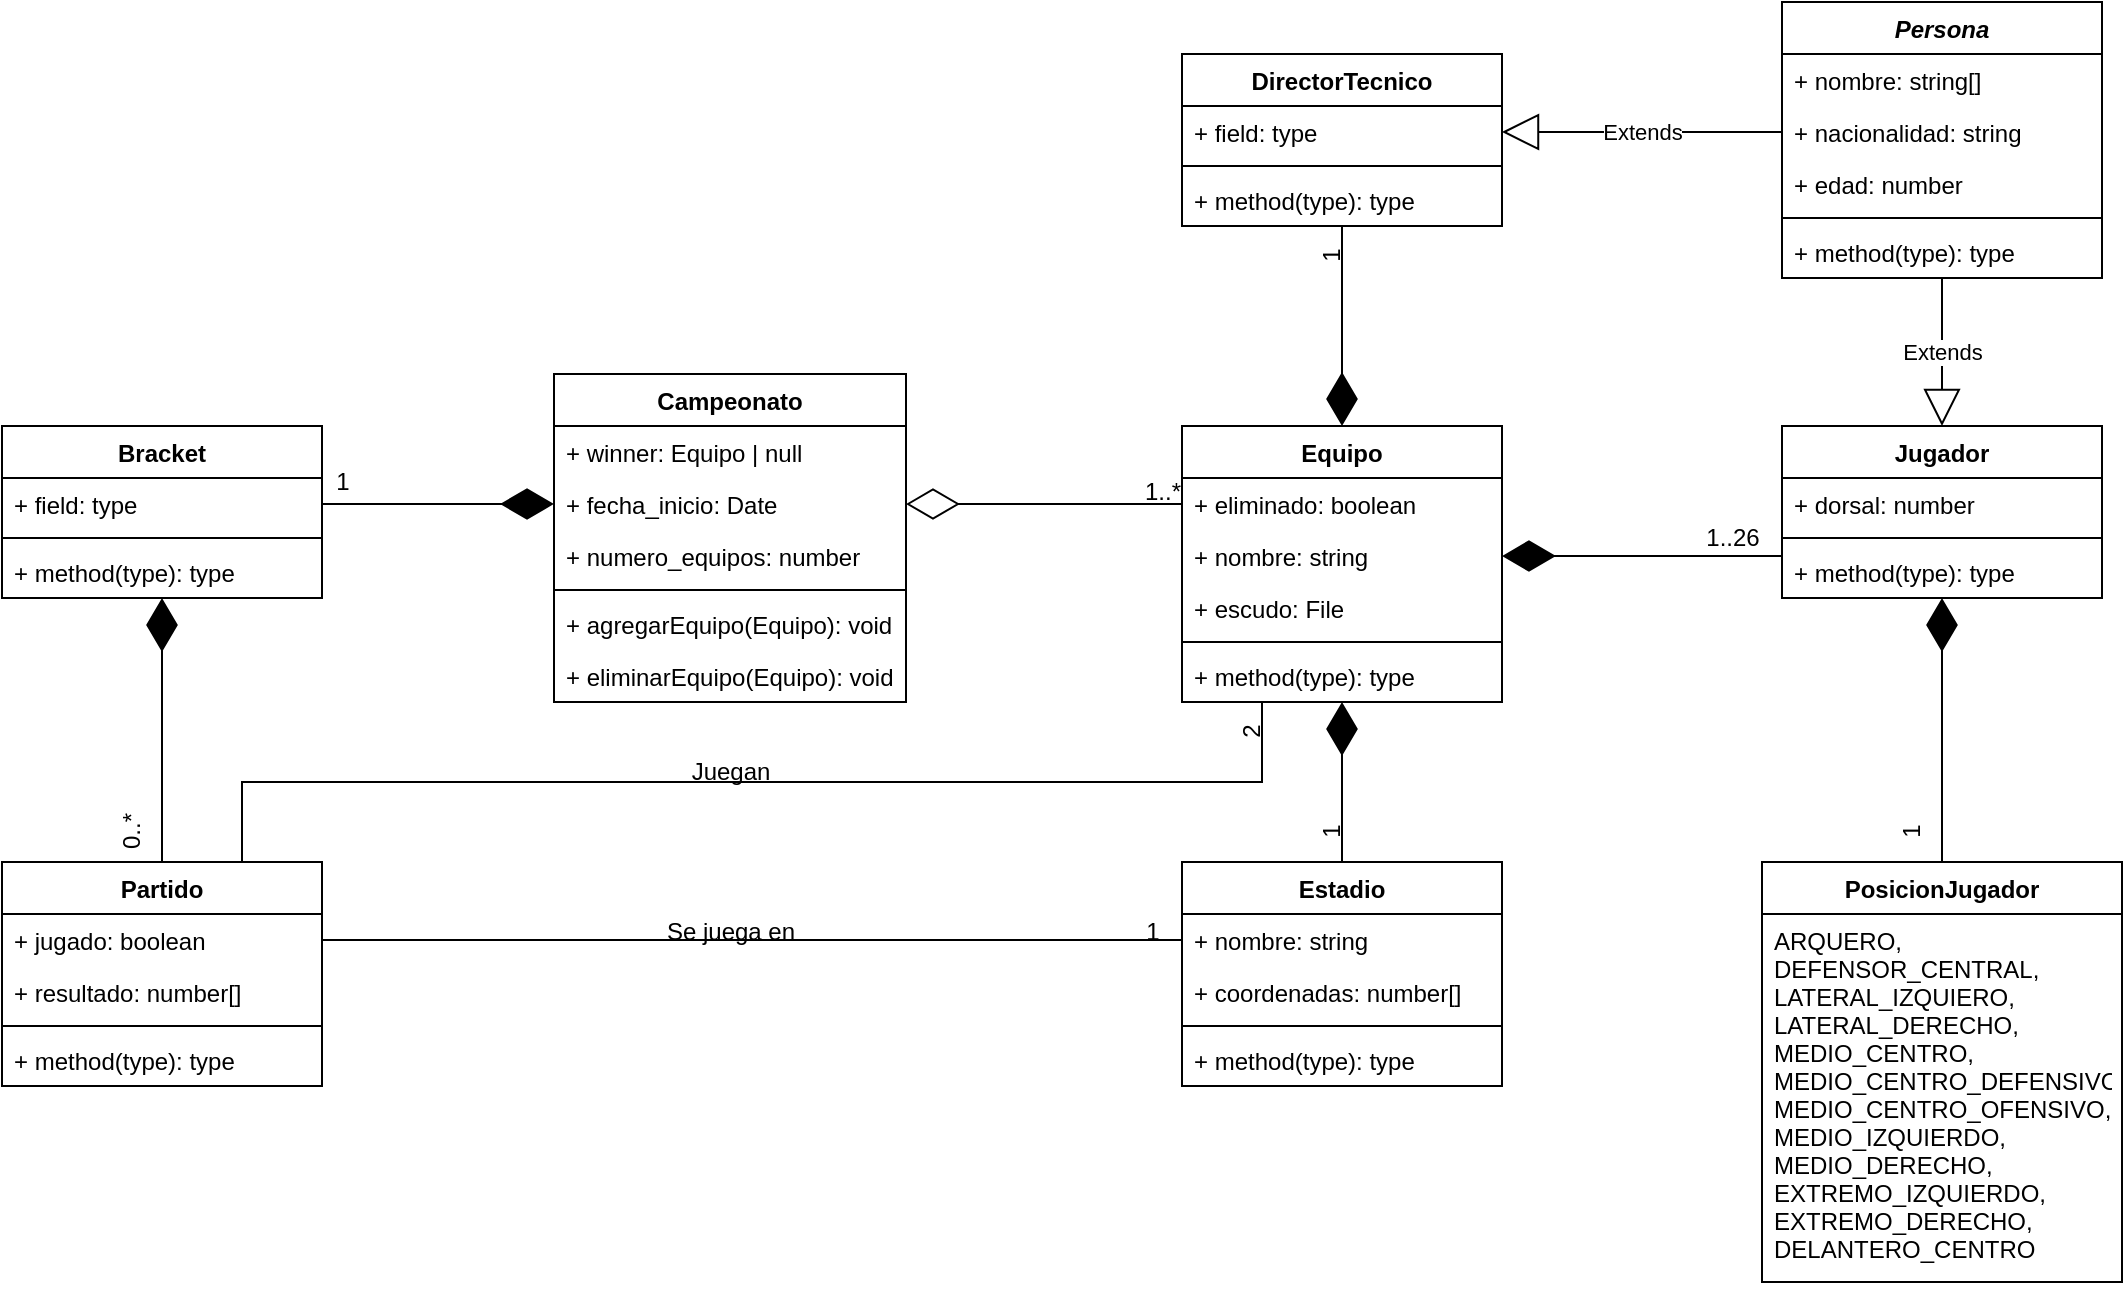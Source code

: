 <mxfile version="20.5.2" type="device"><diagram id="C5RBs43oDa-KdzZeNtuy" name="Page-1"><mxGraphModel dx="868" dy="481" grid="1" gridSize="10" guides="1" tooltips="1" connect="1" arrows="1" fold="1" page="1" pageScale="1" pageWidth="827" pageHeight="1169" math="0" shadow="0"><root><mxCell id="WIyWlLk6GJQsqaUBKTNV-0"/><mxCell id="WIyWlLk6GJQsqaUBKTNV-1" parent="WIyWlLk6GJQsqaUBKTNV-0"/><mxCell id="YnYgKwFMJ1RTBgg2w8o9-0" value="Campeonato" style="swimlane;fontStyle=1;align=center;verticalAlign=top;childLayout=stackLayout;horizontal=1;startSize=26;horizontalStack=0;resizeParent=1;resizeParentMax=0;resizeLast=0;collapsible=1;marginBottom=0;" vertex="1" parent="WIyWlLk6GJQsqaUBKTNV-1"><mxGeometry x="326" y="186" width="176" height="164" as="geometry"/></mxCell><mxCell id="YnYgKwFMJ1RTBgg2w8o9-50" value="+ winner: Equipo | null" style="text;strokeColor=none;fillColor=none;align=left;verticalAlign=top;spacingLeft=4;spacingRight=4;overflow=hidden;rotatable=0;points=[[0,0.5],[1,0.5]];portConstraint=eastwest;" vertex="1" parent="YnYgKwFMJ1RTBgg2w8o9-0"><mxGeometry y="26" width="176" height="26" as="geometry"/></mxCell><mxCell id="YnYgKwFMJ1RTBgg2w8o9-1" value="+ fecha_inicio: Date" style="text;strokeColor=none;fillColor=none;align=left;verticalAlign=top;spacingLeft=4;spacingRight=4;overflow=hidden;rotatable=0;points=[[0,0.5],[1,0.5]];portConstraint=eastwest;" vertex="1" parent="YnYgKwFMJ1RTBgg2w8o9-0"><mxGeometry y="52" width="176" height="26" as="geometry"/></mxCell><mxCell id="YnYgKwFMJ1RTBgg2w8o9-80" value="+ numero_equipos: number" style="text;strokeColor=none;fillColor=none;align=left;verticalAlign=top;spacingLeft=4;spacingRight=4;overflow=hidden;rotatable=0;points=[[0,0.5],[1,0.5]];portConstraint=eastwest;" vertex="1" parent="YnYgKwFMJ1RTBgg2w8o9-0"><mxGeometry y="78" width="176" height="26" as="geometry"/></mxCell><mxCell id="YnYgKwFMJ1RTBgg2w8o9-2" value="" style="line;strokeWidth=1;fillColor=none;align=left;verticalAlign=middle;spacingTop=-1;spacingLeft=3;spacingRight=3;rotatable=0;labelPosition=right;points=[];portConstraint=eastwest;strokeColor=inherit;" vertex="1" parent="YnYgKwFMJ1RTBgg2w8o9-0"><mxGeometry y="104" width="176" height="8" as="geometry"/></mxCell><mxCell id="YnYgKwFMJ1RTBgg2w8o9-3" value="+ agregarEquipo(Equipo): void" style="text;strokeColor=none;fillColor=none;align=left;verticalAlign=top;spacingLeft=4;spacingRight=4;overflow=hidden;rotatable=0;points=[[0,0.5],[1,0.5]];portConstraint=eastwest;" vertex="1" parent="YnYgKwFMJ1RTBgg2w8o9-0"><mxGeometry y="112" width="176" height="26" as="geometry"/></mxCell><mxCell id="YnYgKwFMJ1RTBgg2w8o9-82" value="+ eliminarEquipo(Equipo): void" style="text;strokeColor=none;fillColor=none;align=left;verticalAlign=top;spacingLeft=4;spacingRight=4;overflow=hidden;rotatable=0;points=[[0,0.5],[1,0.5]];portConstraint=eastwest;" vertex="1" parent="YnYgKwFMJ1RTBgg2w8o9-0"><mxGeometry y="138" width="176" height="26" as="geometry"/></mxCell><mxCell id="YnYgKwFMJ1RTBgg2w8o9-4" value="Equipo" style="swimlane;fontStyle=1;align=center;verticalAlign=top;childLayout=stackLayout;horizontal=1;startSize=26;horizontalStack=0;resizeParent=1;resizeParentMax=0;resizeLast=0;collapsible=1;marginBottom=0;" vertex="1" parent="WIyWlLk6GJQsqaUBKTNV-1"><mxGeometry x="640" y="212" width="160" height="138" as="geometry"/></mxCell><mxCell id="YnYgKwFMJ1RTBgg2w8o9-11" value="+ eliminado: boolean" style="text;strokeColor=none;fillColor=none;align=left;verticalAlign=top;spacingLeft=4;spacingRight=4;overflow=hidden;rotatable=0;points=[[0,0.5],[1,0.5]];portConstraint=eastwest;" vertex="1" parent="YnYgKwFMJ1RTBgg2w8o9-4"><mxGeometry y="26" width="160" height="26" as="geometry"/></mxCell><mxCell id="YnYgKwFMJ1RTBgg2w8o9-5" value="+ nombre: string" style="text;strokeColor=none;fillColor=none;align=left;verticalAlign=top;spacingLeft=4;spacingRight=4;overflow=hidden;rotatable=0;points=[[0,0.5],[1,0.5]];portConstraint=eastwest;" vertex="1" parent="YnYgKwFMJ1RTBgg2w8o9-4"><mxGeometry y="52" width="160" height="26" as="geometry"/></mxCell><mxCell id="YnYgKwFMJ1RTBgg2w8o9-15" value="+ escudo: File" style="text;strokeColor=none;fillColor=none;align=left;verticalAlign=top;spacingLeft=4;spacingRight=4;overflow=hidden;rotatable=0;points=[[0,0.5],[1,0.5]];portConstraint=eastwest;" vertex="1" parent="YnYgKwFMJ1RTBgg2w8o9-4"><mxGeometry y="78" width="160" height="26" as="geometry"/></mxCell><mxCell id="YnYgKwFMJ1RTBgg2w8o9-6" value="" style="line;strokeWidth=1;fillColor=none;align=left;verticalAlign=middle;spacingTop=-1;spacingLeft=3;spacingRight=3;rotatable=0;labelPosition=right;points=[];portConstraint=eastwest;strokeColor=inherit;" vertex="1" parent="YnYgKwFMJ1RTBgg2w8o9-4"><mxGeometry y="104" width="160" height="8" as="geometry"/></mxCell><mxCell id="YnYgKwFMJ1RTBgg2w8o9-7" value="+ method(type): type" style="text;strokeColor=none;fillColor=none;align=left;verticalAlign=top;spacingLeft=4;spacingRight=4;overflow=hidden;rotatable=0;points=[[0,0.5],[1,0.5]];portConstraint=eastwest;" vertex="1" parent="YnYgKwFMJ1RTBgg2w8o9-4"><mxGeometry y="112" width="160" height="26" as="geometry"/></mxCell><mxCell id="YnYgKwFMJ1RTBgg2w8o9-12" value="" style="endArrow=diamondThin;endFill=0;endSize=24;html=1;rounded=0;exitX=0;exitY=0.5;exitDx=0;exitDy=0;entryX=1;entryY=0.5;entryDx=0;entryDy=0;" edge="1" parent="WIyWlLk6GJQsqaUBKTNV-1" source="YnYgKwFMJ1RTBgg2w8o9-11" target="YnYgKwFMJ1RTBgg2w8o9-1"><mxGeometry width="160" relative="1" as="geometry"><mxPoint x="380" y="360" as="sourcePoint"/><mxPoint x="540" y="360" as="targetPoint"/></mxGeometry></mxCell><mxCell id="YnYgKwFMJ1RTBgg2w8o9-14" value="1..*" style="text;html=1;align=center;verticalAlign=middle;resizable=0;points=[];autosize=1;strokeColor=none;fillColor=none;" vertex="1" parent="WIyWlLk6GJQsqaUBKTNV-1"><mxGeometry x="610" y="230" width="40" height="30" as="geometry"/></mxCell><mxCell id="YnYgKwFMJ1RTBgg2w8o9-16" value="Jugador" style="swimlane;fontStyle=1;align=center;verticalAlign=top;childLayout=stackLayout;horizontal=1;startSize=26;horizontalStack=0;resizeParent=1;resizeParentMax=0;resizeLast=0;collapsible=1;marginBottom=0;" vertex="1" parent="WIyWlLk6GJQsqaUBKTNV-1"><mxGeometry x="940" y="212" width="160" height="86" as="geometry"/></mxCell><mxCell id="YnYgKwFMJ1RTBgg2w8o9-20" value="+ dorsal: number" style="text;strokeColor=none;fillColor=none;align=left;verticalAlign=top;spacingLeft=4;spacingRight=4;overflow=hidden;rotatable=0;points=[[0,0.5],[1,0.5]];portConstraint=eastwest;" vertex="1" parent="YnYgKwFMJ1RTBgg2w8o9-16"><mxGeometry y="26" width="160" height="26" as="geometry"/></mxCell><mxCell id="YnYgKwFMJ1RTBgg2w8o9-18" value="" style="line;strokeWidth=1;fillColor=none;align=left;verticalAlign=middle;spacingTop=-1;spacingLeft=3;spacingRight=3;rotatable=0;labelPosition=right;points=[];portConstraint=eastwest;strokeColor=inherit;" vertex="1" parent="YnYgKwFMJ1RTBgg2w8o9-16"><mxGeometry y="52" width="160" height="8" as="geometry"/></mxCell><mxCell id="YnYgKwFMJ1RTBgg2w8o9-19" value="+ method(type): type" style="text;strokeColor=none;fillColor=none;align=left;verticalAlign=top;spacingLeft=4;spacingRight=4;overflow=hidden;rotatable=0;points=[[0,0.5],[1,0.5]];portConstraint=eastwest;" vertex="1" parent="YnYgKwFMJ1RTBgg2w8o9-16"><mxGeometry y="60" width="160" height="26" as="geometry"/></mxCell><mxCell id="YnYgKwFMJ1RTBgg2w8o9-22" value="" style="endArrow=diamondThin;endFill=1;endSize=24;html=1;rounded=0;entryX=1;entryY=0.5;entryDx=0;entryDy=0;exitX=0;exitY=0.5;exitDx=0;exitDy=0;" edge="1" parent="WIyWlLk6GJQsqaUBKTNV-1" target="YnYgKwFMJ1RTBgg2w8o9-5"><mxGeometry width="160" relative="1" as="geometry"><mxPoint x="940" y="277" as="sourcePoint"/><mxPoint x="960" y="430" as="targetPoint"/></mxGeometry></mxCell><mxCell id="YnYgKwFMJ1RTBgg2w8o9-23" value="1..26" style="text;html=1;align=center;verticalAlign=middle;resizable=0;points=[];autosize=1;strokeColor=none;fillColor=none;" vertex="1" parent="WIyWlLk6GJQsqaUBKTNV-1"><mxGeometry x="890" y="253" width="50" height="30" as="geometry"/></mxCell><mxCell id="YnYgKwFMJ1RTBgg2w8o9-24" value="PosicionJugador" style="swimlane;fontStyle=1;align=center;verticalAlign=top;childLayout=stackLayout;horizontal=1;startSize=26;horizontalStack=0;resizeParent=1;resizeParentMax=0;resizeLast=0;collapsible=1;marginBottom=0;" vertex="1" parent="WIyWlLk6GJQsqaUBKTNV-1"><mxGeometry x="930" y="430" width="180" height="210" as="geometry"/></mxCell><mxCell id="YnYgKwFMJ1RTBgg2w8o9-25" value="ARQUERO,&#xA;DEFENSOR_CENTRAL,&#xA;LATERAL_IZQUIERO,&#xA;LATERAL_DERECHO,&#xA;MEDIO_CENTRO,&#xA;MEDIO_CENTRO_DEFENSIVO,&#xA;MEDIO_CENTRO_OFENSIVO,&#xA;MEDIO_IZQUIERDO,&#xA;MEDIO_DERECHO,&#xA;EXTREMO_IZQUIERDO,&#xA;EXTREMO_DERECHO,&#xA;DELANTERO_CENTRO&#xA;" style="text;strokeColor=none;fillColor=none;align=left;verticalAlign=top;spacingLeft=4;spacingRight=4;overflow=hidden;rotatable=0;points=[[0,0.5],[1,0.5]];portConstraint=eastwest;" vertex="1" parent="YnYgKwFMJ1RTBgg2w8o9-24"><mxGeometry y="26" width="180" height="184" as="geometry"/></mxCell><mxCell id="YnYgKwFMJ1RTBgg2w8o9-28" value="" style="endArrow=diamondThin;endFill=1;endSize=24;html=1;rounded=0;entryX=0.5;entryY=1;entryDx=0;entryDy=0;exitX=0.5;exitY=0;exitDx=0;exitDy=0;" edge="1" parent="WIyWlLk6GJQsqaUBKTNV-1" source="YnYgKwFMJ1RTBgg2w8o9-24" target="YnYgKwFMJ1RTBgg2w8o9-16"><mxGeometry width="160" relative="1" as="geometry"><mxPoint x="770" y="440" as="sourcePoint"/><mxPoint x="930" y="440" as="targetPoint"/></mxGeometry></mxCell><mxCell id="YnYgKwFMJ1RTBgg2w8o9-29" value="Persona" style="swimlane;fontStyle=3;align=center;verticalAlign=top;childLayout=stackLayout;horizontal=1;startSize=26;horizontalStack=0;resizeParent=1;resizeParentMax=0;resizeLast=0;collapsible=1;marginBottom=0;" vertex="1" parent="WIyWlLk6GJQsqaUBKTNV-1"><mxGeometry x="940" width="160" height="138" as="geometry"/></mxCell><mxCell id="YnYgKwFMJ1RTBgg2w8o9-30" value="+ nombre: string[]" style="text;strokeColor=none;fillColor=none;align=left;verticalAlign=top;spacingLeft=4;spacingRight=4;overflow=hidden;rotatable=0;points=[[0,0.5],[1,0.5]];portConstraint=eastwest;" vertex="1" parent="YnYgKwFMJ1RTBgg2w8o9-29"><mxGeometry y="26" width="160" height="26" as="geometry"/></mxCell><mxCell id="YnYgKwFMJ1RTBgg2w8o9-33" value="+ nacionalidad: string" style="text;strokeColor=none;fillColor=none;align=left;verticalAlign=top;spacingLeft=4;spacingRight=4;overflow=hidden;rotatable=0;points=[[0,0.5],[1,0.5]];portConstraint=eastwest;" vertex="1" parent="YnYgKwFMJ1RTBgg2w8o9-29"><mxGeometry y="52" width="160" height="26" as="geometry"/></mxCell><mxCell id="YnYgKwFMJ1RTBgg2w8o9-34" value="+ edad: number" style="text;strokeColor=none;fillColor=none;align=left;verticalAlign=top;spacingLeft=4;spacingRight=4;overflow=hidden;rotatable=0;points=[[0,0.5],[1,0.5]];portConstraint=eastwest;" vertex="1" parent="YnYgKwFMJ1RTBgg2w8o9-29"><mxGeometry y="78" width="160" height="26" as="geometry"/></mxCell><mxCell id="YnYgKwFMJ1RTBgg2w8o9-31" value="" style="line;strokeWidth=1;fillColor=none;align=left;verticalAlign=middle;spacingTop=-1;spacingLeft=3;spacingRight=3;rotatable=0;labelPosition=right;points=[];portConstraint=eastwest;strokeColor=inherit;" vertex="1" parent="YnYgKwFMJ1RTBgg2w8o9-29"><mxGeometry y="104" width="160" height="8" as="geometry"/></mxCell><mxCell id="YnYgKwFMJ1RTBgg2w8o9-32" value="+ method(type): type" style="text;strokeColor=none;fillColor=none;align=left;verticalAlign=top;spacingLeft=4;spacingRight=4;overflow=hidden;rotatable=0;points=[[0,0.5],[1,0.5]];portConstraint=eastwest;" vertex="1" parent="YnYgKwFMJ1RTBgg2w8o9-29"><mxGeometry y="112" width="160" height="26" as="geometry"/></mxCell><mxCell id="YnYgKwFMJ1RTBgg2w8o9-35" value="Extends" style="endArrow=block;endSize=16;endFill=0;html=1;rounded=0;exitX=0.5;exitY=1;exitDx=0;exitDy=0;entryX=0.5;entryY=0;entryDx=0;entryDy=0;" edge="1" parent="WIyWlLk6GJQsqaUBKTNV-1" source="YnYgKwFMJ1RTBgg2w8o9-29" target="YnYgKwFMJ1RTBgg2w8o9-16"><mxGeometry width="160" relative="1" as="geometry"><mxPoint x="1140" y="170" as="sourcePoint"/><mxPoint x="1300" y="170" as="targetPoint"/></mxGeometry></mxCell><mxCell id="YnYgKwFMJ1RTBgg2w8o9-36" value="DirectorTecnico" style="swimlane;fontStyle=1;align=center;verticalAlign=top;childLayout=stackLayout;horizontal=1;startSize=26;horizontalStack=0;resizeParent=1;resizeParentMax=0;resizeLast=0;collapsible=1;marginBottom=0;" vertex="1" parent="WIyWlLk6GJQsqaUBKTNV-1"><mxGeometry x="640" y="26" width="160" height="86" as="geometry"/></mxCell><mxCell id="YnYgKwFMJ1RTBgg2w8o9-37" value="+ field: type" style="text;strokeColor=none;fillColor=none;align=left;verticalAlign=top;spacingLeft=4;spacingRight=4;overflow=hidden;rotatable=0;points=[[0,0.5],[1,0.5]];portConstraint=eastwest;" vertex="1" parent="YnYgKwFMJ1RTBgg2w8o9-36"><mxGeometry y="26" width="160" height="26" as="geometry"/></mxCell><mxCell id="YnYgKwFMJ1RTBgg2w8o9-38" value="" style="line;strokeWidth=1;fillColor=none;align=left;verticalAlign=middle;spacingTop=-1;spacingLeft=3;spacingRight=3;rotatable=0;labelPosition=right;points=[];portConstraint=eastwest;strokeColor=inherit;" vertex="1" parent="YnYgKwFMJ1RTBgg2w8o9-36"><mxGeometry y="52" width="160" height="8" as="geometry"/></mxCell><mxCell id="YnYgKwFMJ1RTBgg2w8o9-39" value="+ method(type): type" style="text;strokeColor=none;fillColor=none;align=left;verticalAlign=top;spacingLeft=4;spacingRight=4;overflow=hidden;rotatable=0;points=[[0,0.5],[1,0.5]];portConstraint=eastwest;" vertex="1" parent="YnYgKwFMJ1RTBgg2w8o9-36"><mxGeometry y="60" width="160" height="26" as="geometry"/></mxCell><mxCell id="YnYgKwFMJ1RTBgg2w8o9-40" value="Extends" style="endArrow=block;endSize=16;endFill=0;html=1;rounded=0;exitX=0;exitY=0.5;exitDx=0;exitDy=0;entryX=1;entryY=0.5;entryDx=0;entryDy=0;" edge="1" parent="WIyWlLk6GJQsqaUBKTNV-1" source="YnYgKwFMJ1RTBgg2w8o9-33" target="YnYgKwFMJ1RTBgg2w8o9-37"><mxGeometry width="160" relative="1" as="geometry"><mxPoint x="770" y="150" as="sourcePoint"/><mxPoint x="930" y="150" as="targetPoint"/></mxGeometry></mxCell><mxCell id="YnYgKwFMJ1RTBgg2w8o9-41" value="" style="endArrow=diamondThin;endFill=1;endSize=24;html=1;rounded=0;exitX=0.5;exitY=1;exitDx=0;exitDy=0;entryX=0.5;entryY=0;entryDx=0;entryDy=0;" edge="1" parent="WIyWlLk6GJQsqaUBKTNV-1" source="YnYgKwFMJ1RTBgg2w8o9-36" target="YnYgKwFMJ1RTBgg2w8o9-4"><mxGeometry width="160" relative="1" as="geometry"><mxPoint x="580" y="170" as="sourcePoint"/><mxPoint x="740" y="170" as="targetPoint"/></mxGeometry></mxCell><mxCell id="YnYgKwFMJ1RTBgg2w8o9-42" value="1" style="text;html=1;align=center;verticalAlign=middle;resizable=0;points=[];autosize=1;strokeColor=none;fillColor=none;rotation=270;" vertex="1" parent="WIyWlLk6GJQsqaUBKTNV-1"><mxGeometry x="700" y="112" width="30" height="30" as="geometry"/></mxCell><mxCell id="YnYgKwFMJ1RTBgg2w8o9-43" value="Bracket" style="swimlane;fontStyle=1;align=center;verticalAlign=top;childLayout=stackLayout;horizontal=1;startSize=26;horizontalStack=0;resizeParent=1;resizeParentMax=0;resizeLast=0;collapsible=1;marginBottom=0;" vertex="1" parent="WIyWlLk6GJQsqaUBKTNV-1"><mxGeometry x="50" y="212" width="160" height="86" as="geometry"/></mxCell><mxCell id="YnYgKwFMJ1RTBgg2w8o9-44" value="+ field: type" style="text;strokeColor=none;fillColor=none;align=left;verticalAlign=top;spacingLeft=4;spacingRight=4;overflow=hidden;rotatable=0;points=[[0,0.5],[1,0.5]];portConstraint=eastwest;" vertex="1" parent="YnYgKwFMJ1RTBgg2w8o9-43"><mxGeometry y="26" width="160" height="26" as="geometry"/></mxCell><mxCell id="YnYgKwFMJ1RTBgg2w8o9-45" value="" style="line;strokeWidth=1;fillColor=none;align=left;verticalAlign=middle;spacingTop=-1;spacingLeft=3;spacingRight=3;rotatable=0;labelPosition=right;points=[];portConstraint=eastwest;strokeColor=inherit;" vertex="1" parent="YnYgKwFMJ1RTBgg2w8o9-43"><mxGeometry y="52" width="160" height="8" as="geometry"/></mxCell><mxCell id="YnYgKwFMJ1RTBgg2w8o9-46" value="+ method(type): type" style="text;strokeColor=none;fillColor=none;align=left;verticalAlign=top;spacingLeft=4;spacingRight=4;overflow=hidden;rotatable=0;points=[[0,0.5],[1,0.5]];portConstraint=eastwest;" vertex="1" parent="YnYgKwFMJ1RTBgg2w8o9-43"><mxGeometry y="60" width="160" height="26" as="geometry"/></mxCell><mxCell id="YnYgKwFMJ1RTBgg2w8o9-51" value="Estadio" style="swimlane;fontStyle=1;align=center;verticalAlign=top;childLayout=stackLayout;horizontal=1;startSize=26;horizontalStack=0;resizeParent=1;resizeParentMax=0;resizeLast=0;collapsible=1;marginBottom=0;" vertex="1" parent="WIyWlLk6GJQsqaUBKTNV-1"><mxGeometry x="640" y="430" width="160" height="112" as="geometry"/></mxCell><mxCell id="YnYgKwFMJ1RTBgg2w8o9-52" value="+ nombre: string" style="text;strokeColor=none;fillColor=none;align=left;verticalAlign=top;spacingLeft=4;spacingRight=4;overflow=hidden;rotatable=0;points=[[0,0.5],[1,0.5]];portConstraint=eastwest;" vertex="1" parent="YnYgKwFMJ1RTBgg2w8o9-51"><mxGeometry y="26" width="160" height="26" as="geometry"/></mxCell><mxCell id="YnYgKwFMJ1RTBgg2w8o9-55" value="+ coordenadas: number[]" style="text;strokeColor=none;fillColor=none;align=left;verticalAlign=top;spacingLeft=4;spacingRight=4;overflow=hidden;rotatable=0;points=[[0,0.5],[1,0.5]];portConstraint=eastwest;" vertex="1" parent="YnYgKwFMJ1RTBgg2w8o9-51"><mxGeometry y="52" width="160" height="26" as="geometry"/></mxCell><mxCell id="YnYgKwFMJ1RTBgg2w8o9-53" value="" style="line;strokeWidth=1;fillColor=none;align=left;verticalAlign=middle;spacingTop=-1;spacingLeft=3;spacingRight=3;rotatable=0;labelPosition=right;points=[];portConstraint=eastwest;strokeColor=inherit;" vertex="1" parent="YnYgKwFMJ1RTBgg2w8o9-51"><mxGeometry y="78" width="160" height="8" as="geometry"/></mxCell><mxCell id="YnYgKwFMJ1RTBgg2w8o9-54" value="+ method(type): type" style="text;strokeColor=none;fillColor=none;align=left;verticalAlign=top;spacingLeft=4;spacingRight=4;overflow=hidden;rotatable=0;points=[[0,0.5],[1,0.5]];portConstraint=eastwest;" vertex="1" parent="YnYgKwFMJ1RTBgg2w8o9-51"><mxGeometry y="86" width="160" height="26" as="geometry"/></mxCell><mxCell id="YnYgKwFMJ1RTBgg2w8o9-56" value="" style="endArrow=diamondThin;endFill=1;endSize=24;html=1;rounded=0;entryX=0.5;entryY=1;entryDx=0;entryDy=0;exitX=0.5;exitY=0;exitDx=0;exitDy=0;" edge="1" parent="WIyWlLk6GJQsqaUBKTNV-1" source="YnYgKwFMJ1RTBgg2w8o9-51" target="YnYgKwFMJ1RTBgg2w8o9-4"><mxGeometry width="160" relative="1" as="geometry"><mxPoint x="460" y="450" as="sourcePoint"/><mxPoint x="620" y="450" as="targetPoint"/></mxGeometry></mxCell><mxCell id="YnYgKwFMJ1RTBgg2w8o9-57" value="1" style="text;html=1;align=center;verticalAlign=middle;resizable=0;points=[];autosize=1;strokeColor=none;fillColor=none;rotation=270;" vertex="1" parent="WIyWlLk6GJQsqaUBKTNV-1"><mxGeometry x="700" y="400" width="30" height="30" as="geometry"/></mxCell><mxCell id="YnYgKwFMJ1RTBgg2w8o9-58" value="Partido" style="swimlane;fontStyle=1;align=center;verticalAlign=top;childLayout=stackLayout;horizontal=1;startSize=26;horizontalStack=0;resizeParent=1;resizeParentMax=0;resizeLast=0;collapsible=1;marginBottom=0;" vertex="1" parent="WIyWlLk6GJQsqaUBKTNV-1"><mxGeometry x="50" y="430" width="160" height="112" as="geometry"/></mxCell><mxCell id="YnYgKwFMJ1RTBgg2w8o9-85" value="+ jugado: boolean" style="text;strokeColor=none;fillColor=none;align=left;verticalAlign=top;spacingLeft=4;spacingRight=4;overflow=hidden;rotatable=0;points=[[0,0.5],[1,0.5]];portConstraint=eastwest;" vertex="1" parent="YnYgKwFMJ1RTBgg2w8o9-58"><mxGeometry y="26" width="160" height="26" as="geometry"/></mxCell><mxCell id="YnYgKwFMJ1RTBgg2w8o9-78" value="+ resultado: number[]" style="text;strokeColor=none;fillColor=none;align=left;verticalAlign=top;spacingLeft=4;spacingRight=4;overflow=hidden;rotatable=0;points=[[0,0.5],[1,0.5]];portConstraint=eastwest;" vertex="1" parent="YnYgKwFMJ1RTBgg2w8o9-58"><mxGeometry y="52" width="160" height="26" as="geometry"/></mxCell><mxCell id="YnYgKwFMJ1RTBgg2w8o9-60" value="" style="line;strokeWidth=1;fillColor=none;align=left;verticalAlign=middle;spacingTop=-1;spacingLeft=3;spacingRight=3;rotatable=0;labelPosition=right;points=[];portConstraint=eastwest;strokeColor=inherit;" vertex="1" parent="YnYgKwFMJ1RTBgg2w8o9-58"><mxGeometry y="78" width="160" height="8" as="geometry"/></mxCell><mxCell id="YnYgKwFMJ1RTBgg2w8o9-61" value="+ method(type): type" style="text;strokeColor=none;fillColor=none;align=left;verticalAlign=top;spacingLeft=4;spacingRight=4;overflow=hidden;rotatable=0;points=[[0,0.5],[1,0.5]];portConstraint=eastwest;" vertex="1" parent="YnYgKwFMJ1RTBgg2w8o9-58"><mxGeometry y="86" width="160" height="26" as="geometry"/></mxCell><mxCell id="YnYgKwFMJ1RTBgg2w8o9-63" value="" style="endArrow=diamondThin;endFill=1;endSize=24;html=1;rounded=0;exitX=1;exitY=0.5;exitDx=0;exitDy=0;entryX=0;entryY=0.5;entryDx=0;entryDy=0;" edge="1" parent="WIyWlLk6GJQsqaUBKTNV-1" source="YnYgKwFMJ1RTBgg2w8o9-44" target="YnYgKwFMJ1RTBgg2w8o9-1"><mxGeometry width="160" relative="1" as="geometry"><mxPoint x="210" y="330" as="sourcePoint"/><mxPoint x="370" y="330" as="targetPoint"/></mxGeometry></mxCell><mxCell id="YnYgKwFMJ1RTBgg2w8o9-66" value="" style="endArrow=none;html=1;edgeStyle=orthogonalEdgeStyle;rounded=0;exitX=0.75;exitY=0;exitDx=0;exitDy=0;entryX=0.25;entryY=1;entryDx=0;entryDy=0;" edge="1" parent="WIyWlLk6GJQsqaUBKTNV-1" source="YnYgKwFMJ1RTBgg2w8o9-58" target="YnYgKwFMJ1RTBgg2w8o9-4"><mxGeometry relative="1" as="geometry"><mxPoint x="290" y="470" as="sourcePoint"/><mxPoint x="450" y="470" as="targetPoint"/></mxGeometry></mxCell><mxCell id="YnYgKwFMJ1RTBgg2w8o9-69" value="Juegan" style="text;html=1;align=center;verticalAlign=middle;resizable=0;points=[];autosize=1;strokeColor=none;fillColor=none;" vertex="1" parent="WIyWlLk6GJQsqaUBKTNV-1"><mxGeometry x="384" y="370" width="60" height="30" as="geometry"/></mxCell><mxCell id="YnYgKwFMJ1RTBgg2w8o9-70" value="2" style="text;html=1;align=center;verticalAlign=middle;resizable=0;points=[];autosize=1;strokeColor=none;fillColor=none;rotation=-90;" vertex="1" parent="WIyWlLk6GJQsqaUBKTNV-1"><mxGeometry x="660" y="350" width="30" height="30" as="geometry"/></mxCell><mxCell id="YnYgKwFMJ1RTBgg2w8o9-73" value="" style="endArrow=none;html=1;edgeStyle=orthogonalEdgeStyle;rounded=0;exitX=1;exitY=0.5;exitDx=0;exitDy=0;entryX=0;entryY=0.5;entryDx=0;entryDy=0;" edge="1" parent="WIyWlLk6GJQsqaUBKTNV-1" source="YnYgKwFMJ1RTBgg2w8o9-85" target="YnYgKwFMJ1RTBgg2w8o9-52"><mxGeometry relative="1" as="geometry"><mxPoint x="310" y="460" as="sourcePoint"/><mxPoint x="470" y="460" as="targetPoint"/></mxGeometry></mxCell><mxCell id="YnYgKwFMJ1RTBgg2w8o9-76" value="Se juega en" style="text;html=1;align=center;verticalAlign=middle;resizable=0;points=[];autosize=1;strokeColor=none;fillColor=none;" vertex="1" parent="WIyWlLk6GJQsqaUBKTNV-1"><mxGeometry x="369" y="450" width="90" height="30" as="geometry"/></mxCell><mxCell id="YnYgKwFMJ1RTBgg2w8o9-77" value="1" style="text;html=1;align=center;verticalAlign=middle;resizable=0;points=[];autosize=1;strokeColor=none;fillColor=none;" vertex="1" parent="WIyWlLk6GJQsqaUBKTNV-1"><mxGeometry x="610" y="450" width="30" height="30" as="geometry"/></mxCell><mxCell id="YnYgKwFMJ1RTBgg2w8o9-79" value="0..*" style="text;html=1;align=center;verticalAlign=middle;resizable=0;points=[];autosize=1;strokeColor=none;fillColor=none;rotation=-90;" vertex="1" parent="WIyWlLk6GJQsqaUBKTNV-1"><mxGeometry x="95" y="400" width="40" height="30" as="geometry"/></mxCell><mxCell id="YnYgKwFMJ1RTBgg2w8o9-81" value="" style="endArrow=diamondThin;endFill=1;endSize=24;html=1;rounded=0;exitX=0.5;exitY=0;exitDx=0;exitDy=0;entryX=0.5;entryY=1;entryDx=0;entryDy=0;" edge="1" parent="WIyWlLk6GJQsqaUBKTNV-1" source="YnYgKwFMJ1RTBgg2w8o9-58" target="YnYgKwFMJ1RTBgg2w8o9-43"><mxGeometry width="160" relative="1" as="geometry"><mxPoint x="40" y="270" as="sourcePoint"/><mxPoint x="200" y="270" as="targetPoint"/></mxGeometry></mxCell><mxCell id="YnYgKwFMJ1RTBgg2w8o9-83" value="1" style="text;html=1;align=center;verticalAlign=middle;resizable=0;points=[];autosize=1;strokeColor=none;fillColor=none;rotation=-90;" vertex="1" parent="WIyWlLk6GJQsqaUBKTNV-1"><mxGeometry x="990" y="400" width="30" height="30" as="geometry"/></mxCell><mxCell id="YnYgKwFMJ1RTBgg2w8o9-84" value="1" style="text;html=1;align=center;verticalAlign=middle;resizable=0;points=[];autosize=1;strokeColor=none;fillColor=none;" vertex="1" parent="WIyWlLk6GJQsqaUBKTNV-1"><mxGeometry x="205" y="225" width="30" height="30" as="geometry"/></mxCell></root></mxGraphModel></diagram></mxfile>